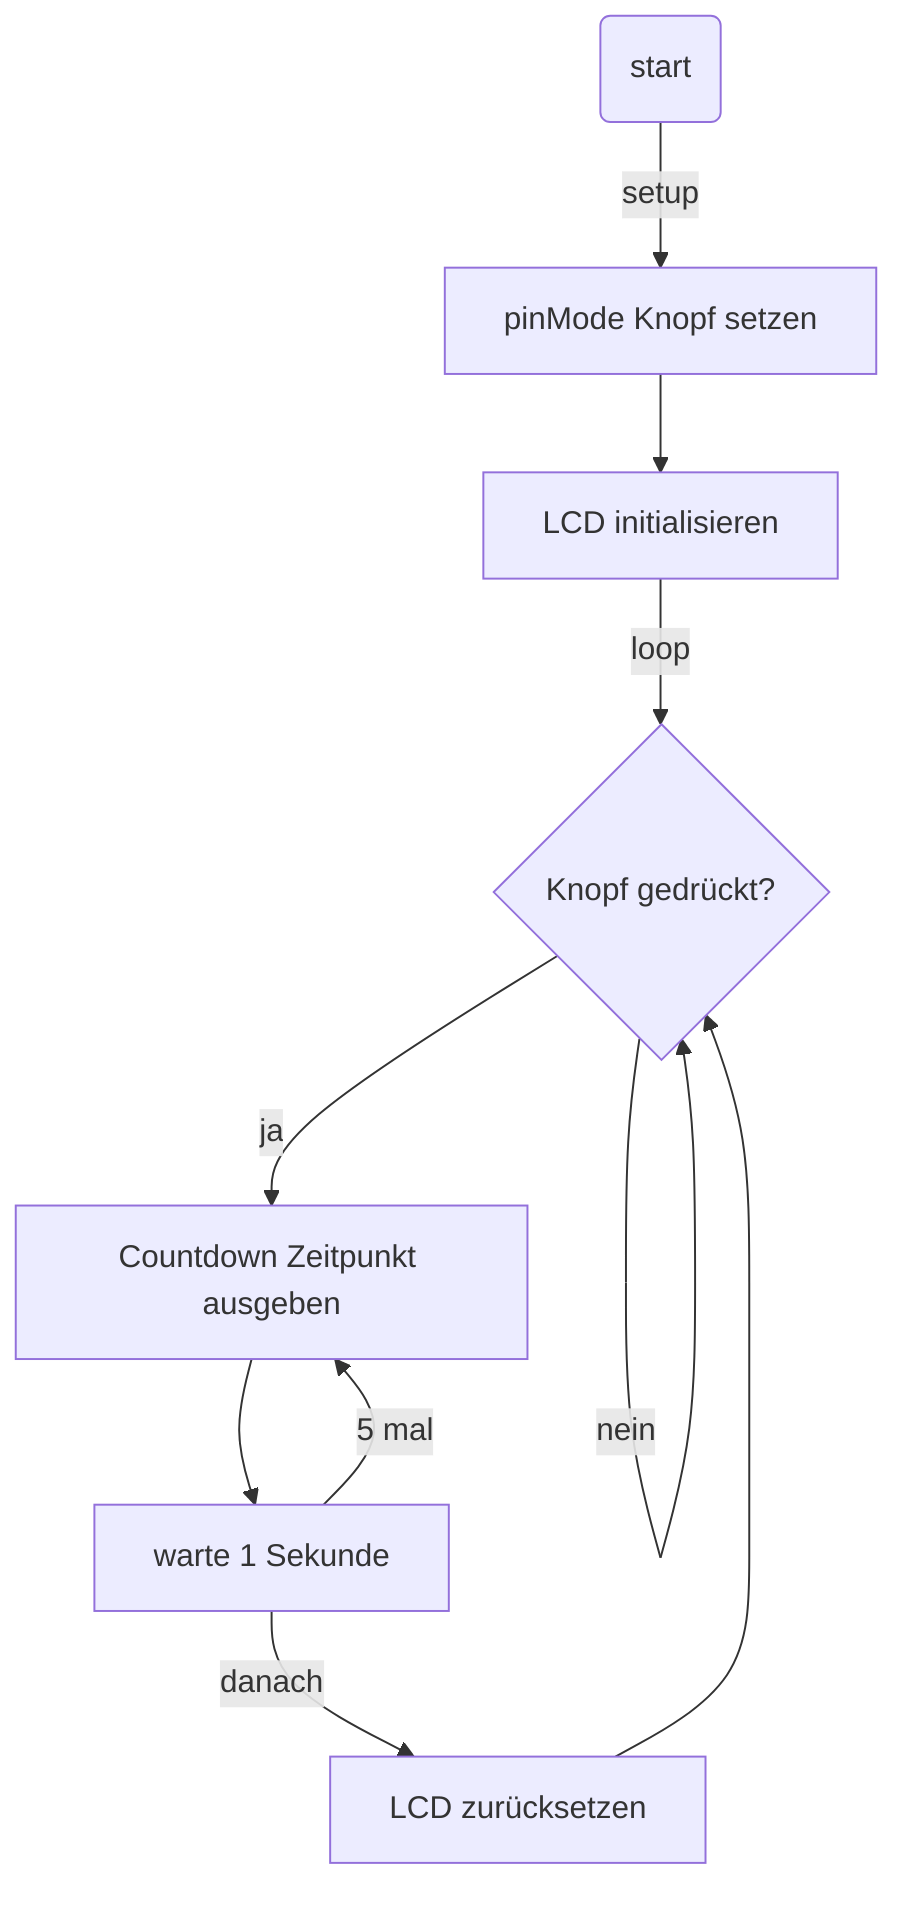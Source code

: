 flowchart TD
    A(start)
    A -- setup --> B[pinMode Knopf setzen] --> C[LCD initialisieren]
    C -- loop --> D{Knopf gedrückt?} -- ja --> E[Countdown Zeitpunkt ausgeben]
    D -- nein --> D
    E --> F[warte 1  Sekunde] -- 5 mal --> E
    F -- danach --> G[LCD zurücksetzen]
    G --> D
